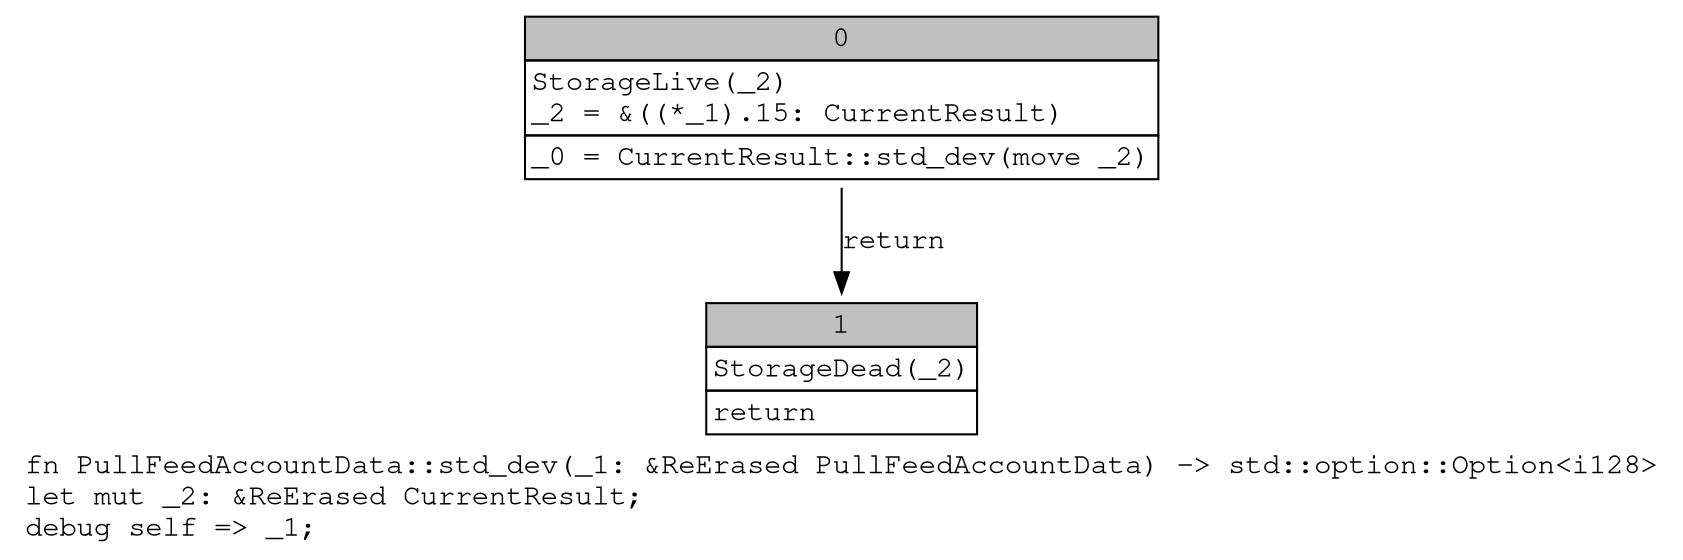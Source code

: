 digraph Mir_0_26 {
    graph [fontname="Courier, monospace"];
    node [fontname="Courier, monospace"];
    edge [fontname="Courier, monospace"];
    label=<fn PullFeedAccountData::std_dev(_1: &amp;ReErased PullFeedAccountData) -&gt; std::option::Option&lt;i128&gt;<br align="left"/>let mut _2: &amp;ReErased CurrentResult;<br align="left"/>debug self =&gt; _1;<br align="left"/>>;
    bb0__0_26 [shape="none", label=<<table border="0" cellborder="1" cellspacing="0"><tr><td bgcolor="gray" align="center" colspan="1">0</td></tr><tr><td align="left" balign="left">StorageLive(_2)<br/>_2 = &amp;((*_1).15: CurrentResult)<br/></td></tr><tr><td align="left">_0 = CurrentResult::std_dev(move _2)</td></tr></table>>];
    bb1__0_26 [shape="none", label=<<table border="0" cellborder="1" cellspacing="0"><tr><td bgcolor="gray" align="center" colspan="1">1</td></tr><tr><td align="left" balign="left">StorageDead(_2)<br/></td></tr><tr><td align="left">return</td></tr></table>>];
    bb0__0_26 -> bb1__0_26 [label="return"];
}
